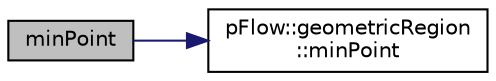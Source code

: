 digraph "minPoint"
{
 // LATEX_PDF_SIZE
  edge [fontname="Helvetica",fontsize="10",labelfontname="Helvetica",labelfontsize="10"];
  node [fontname="Helvetica",fontsize="10",shape=record];
  rankdir="LR";
  Node1 [label="minPoint",height=0.2,width=0.4,color="black", fillcolor="grey75", style="filled", fontcolor="black",tooltip=" "];
  Node1 -> Node2 [color="midnightblue",fontsize="10",style="solid",fontname="Helvetica"];
  Node2 [label="pFlow::geometricRegion\l::minPoint",height=0.2,width=0.4,color="black", fillcolor="white", style="filled",URL="$classpFlow_1_1geometricRegion.html#ad07962f74deec79ba7c983d69e15e1ab",tooltip=" "];
}
